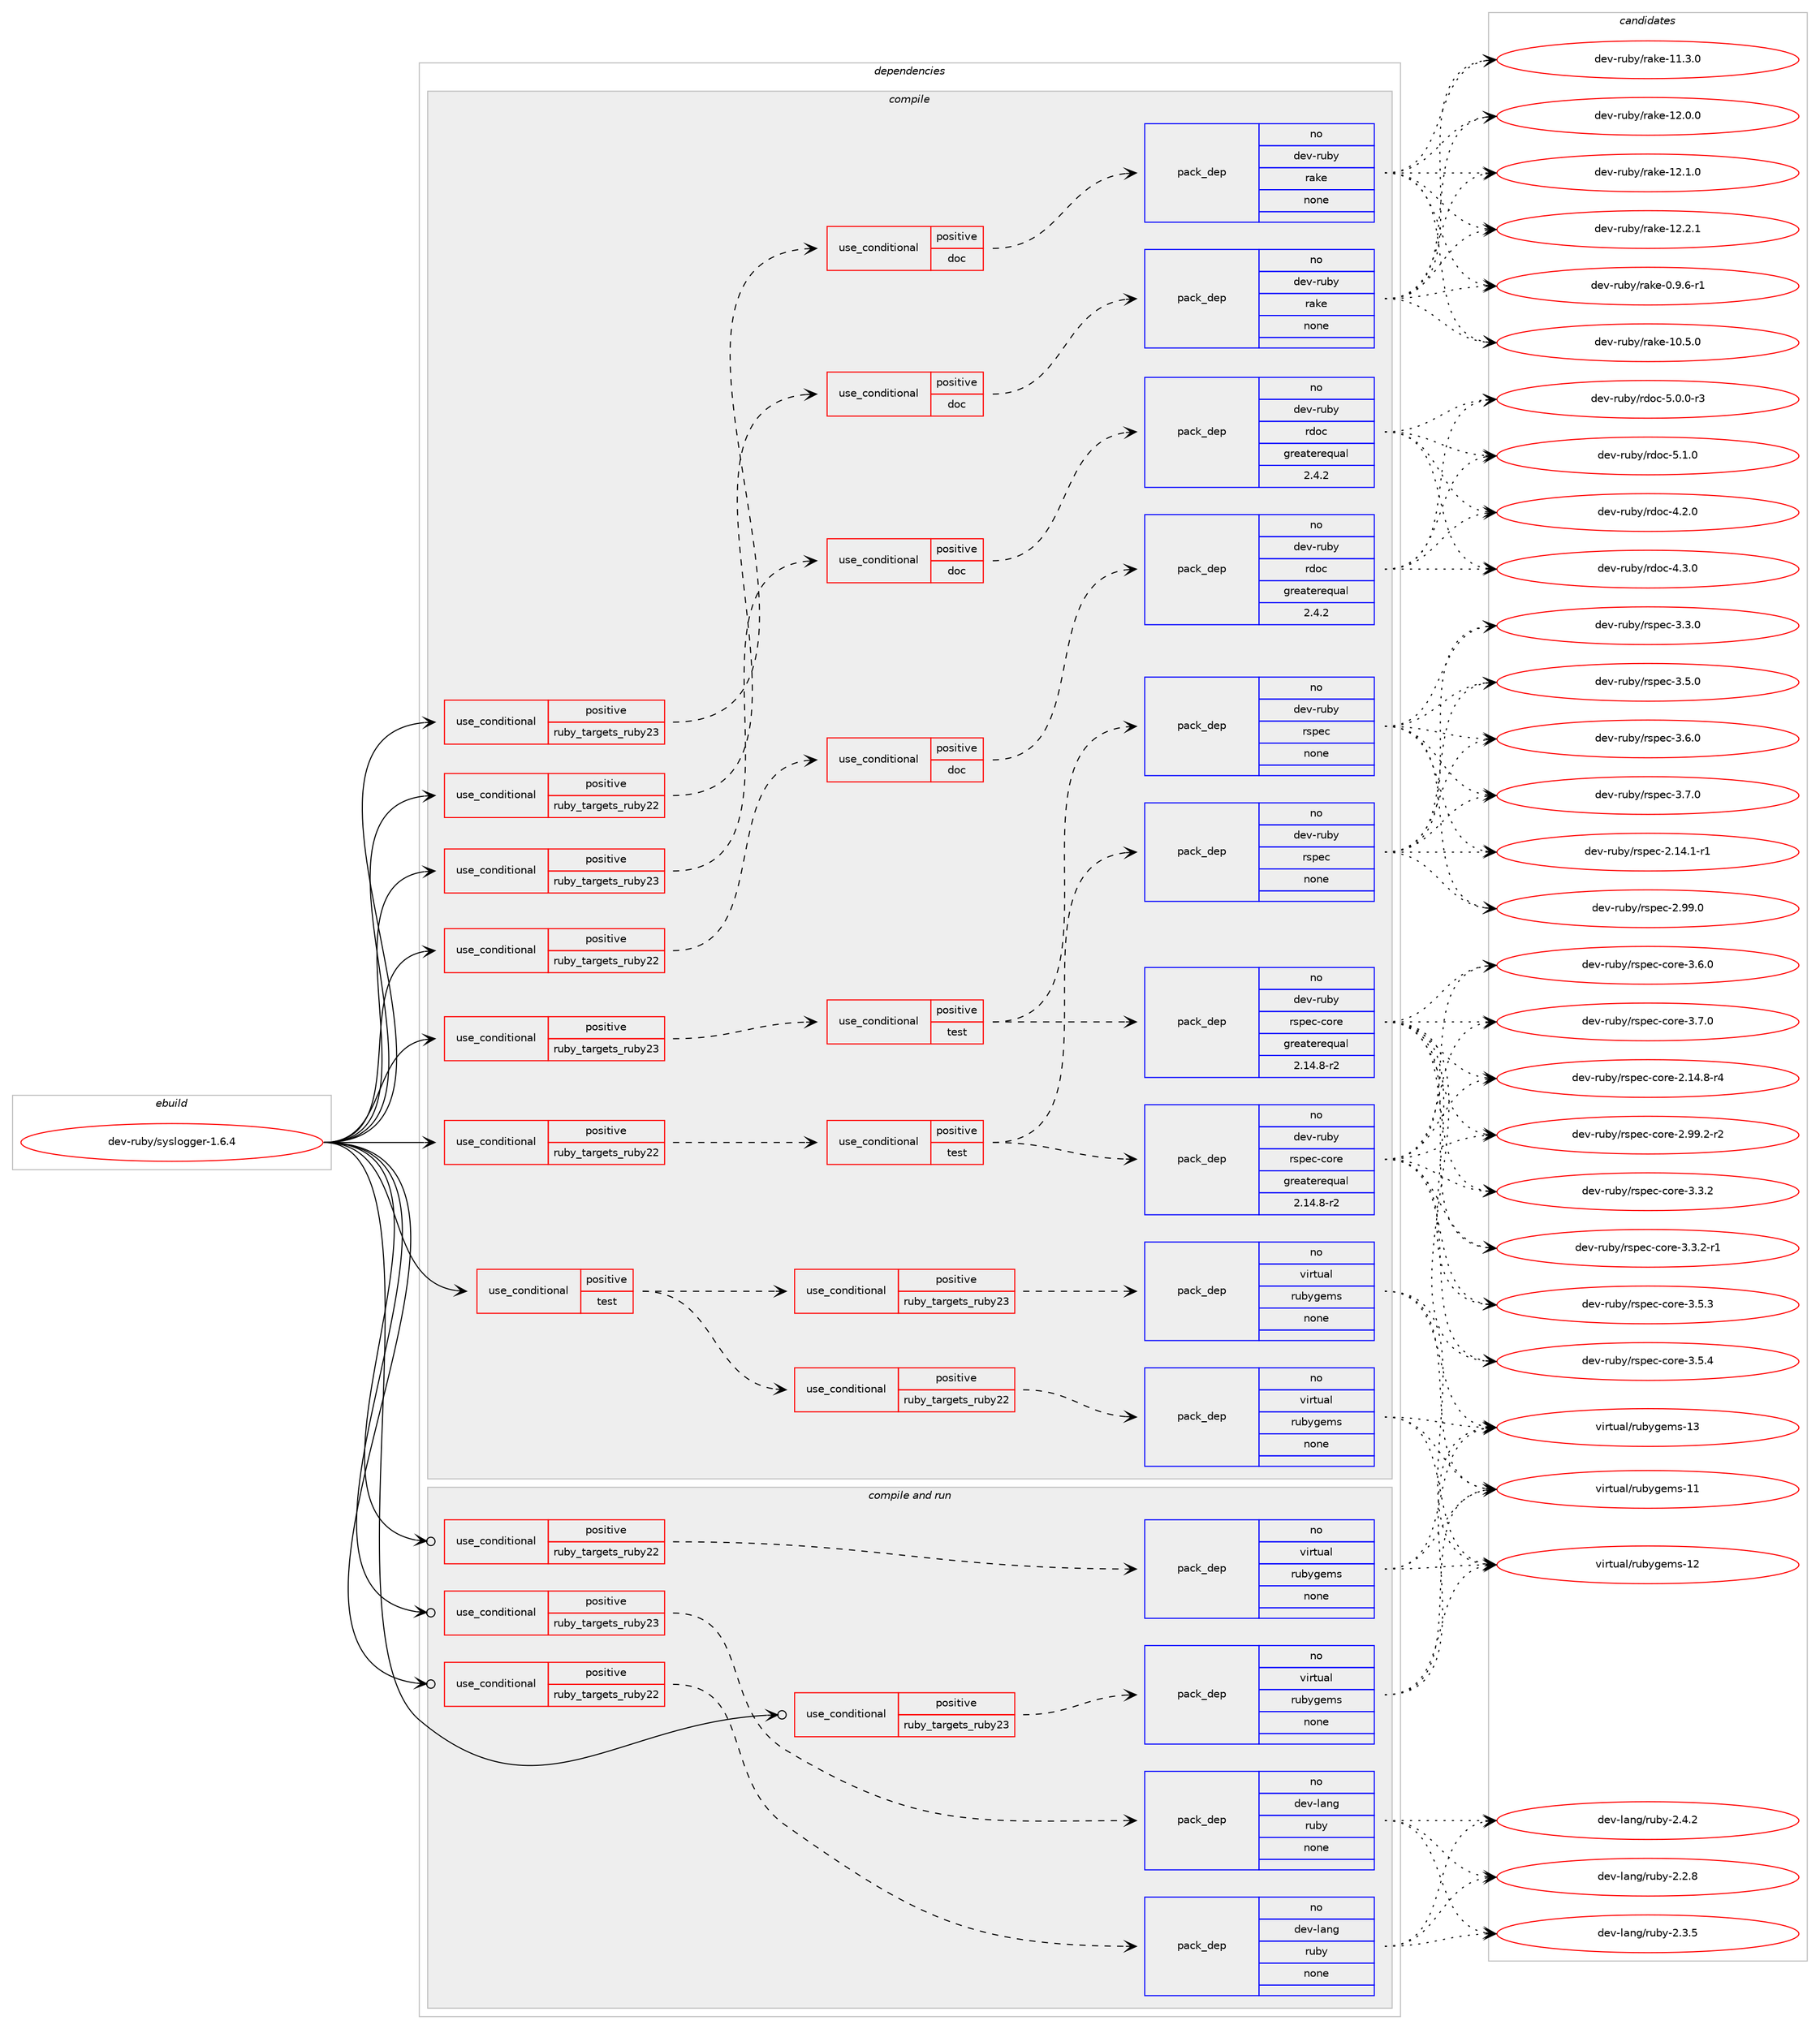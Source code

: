 digraph prolog {

# *************
# Graph options
# *************

newrank=true;
concentrate=true;
compound=true;
graph [rankdir=LR,fontname=Helvetica,fontsize=10,ranksep=1.5];#, ranksep=2.5, nodesep=0.2];
edge  [arrowhead=vee];
node  [fontname=Helvetica,fontsize=10];

# **********
# The ebuild
# **********

subgraph cluster_leftcol {
color=gray;
rank=same;
label=<<i>ebuild</i>>;
id [label="dev-ruby/syslogger-1.6.4", color=red, width=4, href="../dev-ruby/syslogger-1.6.4.svg"];
}

# ****************
# The dependencies
# ****************

subgraph cluster_midcol {
color=gray;
label=<<i>dependencies</i>>;
subgraph cluster_compile {
fillcolor="#eeeeee";
style=filled;
label=<<i>compile</i>>;
subgraph cond74459 {
dependency273728 [label=<<TABLE BORDER="0" CELLBORDER="1" CELLSPACING="0" CELLPADDING="4"><TR><TD ROWSPAN="3" CELLPADDING="10">use_conditional</TD></TR><TR><TD>positive</TD></TR><TR><TD>ruby_targets_ruby22</TD></TR></TABLE>>, shape=none, color=red];
subgraph cond74460 {
dependency273729 [label=<<TABLE BORDER="0" CELLBORDER="1" CELLSPACING="0" CELLPADDING="4"><TR><TD ROWSPAN="3" CELLPADDING="10">use_conditional</TD></TR><TR><TD>positive</TD></TR><TR><TD>doc</TD></TR></TABLE>>, shape=none, color=red];
subgraph pack195153 {
dependency273730 [label=<<TABLE BORDER="0" CELLBORDER="1" CELLSPACING="0" CELLPADDING="4" WIDTH="220"><TR><TD ROWSPAN="6" CELLPADDING="30">pack_dep</TD></TR><TR><TD WIDTH="110">no</TD></TR><TR><TD>dev-ruby</TD></TR><TR><TD>rake</TD></TR><TR><TD>none</TD></TR><TR><TD></TD></TR></TABLE>>, shape=none, color=blue];
}
dependency273729:e -> dependency273730:w [weight=20,style="dashed",arrowhead="vee"];
}
dependency273728:e -> dependency273729:w [weight=20,style="dashed",arrowhead="vee"];
}
id:e -> dependency273728:w [weight=20,style="solid",arrowhead="vee"];
subgraph cond74461 {
dependency273731 [label=<<TABLE BORDER="0" CELLBORDER="1" CELLSPACING="0" CELLPADDING="4"><TR><TD ROWSPAN="3" CELLPADDING="10">use_conditional</TD></TR><TR><TD>positive</TD></TR><TR><TD>ruby_targets_ruby22</TD></TR></TABLE>>, shape=none, color=red];
subgraph cond74462 {
dependency273732 [label=<<TABLE BORDER="0" CELLBORDER="1" CELLSPACING="0" CELLPADDING="4"><TR><TD ROWSPAN="3" CELLPADDING="10">use_conditional</TD></TR><TR><TD>positive</TD></TR><TR><TD>doc</TD></TR></TABLE>>, shape=none, color=red];
subgraph pack195154 {
dependency273733 [label=<<TABLE BORDER="0" CELLBORDER="1" CELLSPACING="0" CELLPADDING="4" WIDTH="220"><TR><TD ROWSPAN="6" CELLPADDING="30">pack_dep</TD></TR><TR><TD WIDTH="110">no</TD></TR><TR><TD>dev-ruby</TD></TR><TR><TD>rdoc</TD></TR><TR><TD>greaterequal</TD></TR><TR><TD>2.4.2</TD></TR></TABLE>>, shape=none, color=blue];
}
dependency273732:e -> dependency273733:w [weight=20,style="dashed",arrowhead="vee"];
}
dependency273731:e -> dependency273732:w [weight=20,style="dashed",arrowhead="vee"];
}
id:e -> dependency273731:w [weight=20,style="solid",arrowhead="vee"];
subgraph cond74463 {
dependency273734 [label=<<TABLE BORDER="0" CELLBORDER="1" CELLSPACING="0" CELLPADDING="4"><TR><TD ROWSPAN="3" CELLPADDING="10">use_conditional</TD></TR><TR><TD>positive</TD></TR><TR><TD>ruby_targets_ruby22</TD></TR></TABLE>>, shape=none, color=red];
subgraph cond74464 {
dependency273735 [label=<<TABLE BORDER="0" CELLBORDER="1" CELLSPACING="0" CELLPADDING="4"><TR><TD ROWSPAN="3" CELLPADDING="10">use_conditional</TD></TR><TR><TD>positive</TD></TR><TR><TD>test</TD></TR></TABLE>>, shape=none, color=red];
subgraph pack195155 {
dependency273736 [label=<<TABLE BORDER="0" CELLBORDER="1" CELLSPACING="0" CELLPADDING="4" WIDTH="220"><TR><TD ROWSPAN="6" CELLPADDING="30">pack_dep</TD></TR><TR><TD WIDTH="110">no</TD></TR><TR><TD>dev-ruby</TD></TR><TR><TD>rspec</TD></TR><TR><TD>none</TD></TR><TR><TD></TD></TR></TABLE>>, shape=none, color=blue];
}
dependency273735:e -> dependency273736:w [weight=20,style="dashed",arrowhead="vee"];
subgraph pack195156 {
dependency273737 [label=<<TABLE BORDER="0" CELLBORDER="1" CELLSPACING="0" CELLPADDING="4" WIDTH="220"><TR><TD ROWSPAN="6" CELLPADDING="30">pack_dep</TD></TR><TR><TD WIDTH="110">no</TD></TR><TR><TD>dev-ruby</TD></TR><TR><TD>rspec-core</TD></TR><TR><TD>greaterequal</TD></TR><TR><TD>2.14.8-r2</TD></TR></TABLE>>, shape=none, color=blue];
}
dependency273735:e -> dependency273737:w [weight=20,style="dashed",arrowhead="vee"];
}
dependency273734:e -> dependency273735:w [weight=20,style="dashed",arrowhead="vee"];
}
id:e -> dependency273734:w [weight=20,style="solid",arrowhead="vee"];
subgraph cond74465 {
dependency273738 [label=<<TABLE BORDER="0" CELLBORDER="1" CELLSPACING="0" CELLPADDING="4"><TR><TD ROWSPAN="3" CELLPADDING="10">use_conditional</TD></TR><TR><TD>positive</TD></TR><TR><TD>ruby_targets_ruby23</TD></TR></TABLE>>, shape=none, color=red];
subgraph cond74466 {
dependency273739 [label=<<TABLE BORDER="0" CELLBORDER="1" CELLSPACING="0" CELLPADDING="4"><TR><TD ROWSPAN="3" CELLPADDING="10">use_conditional</TD></TR><TR><TD>positive</TD></TR><TR><TD>doc</TD></TR></TABLE>>, shape=none, color=red];
subgraph pack195157 {
dependency273740 [label=<<TABLE BORDER="0" CELLBORDER="1" CELLSPACING="0" CELLPADDING="4" WIDTH="220"><TR><TD ROWSPAN="6" CELLPADDING="30">pack_dep</TD></TR><TR><TD WIDTH="110">no</TD></TR><TR><TD>dev-ruby</TD></TR><TR><TD>rake</TD></TR><TR><TD>none</TD></TR><TR><TD></TD></TR></TABLE>>, shape=none, color=blue];
}
dependency273739:e -> dependency273740:w [weight=20,style="dashed",arrowhead="vee"];
}
dependency273738:e -> dependency273739:w [weight=20,style="dashed",arrowhead="vee"];
}
id:e -> dependency273738:w [weight=20,style="solid",arrowhead="vee"];
subgraph cond74467 {
dependency273741 [label=<<TABLE BORDER="0" CELLBORDER="1" CELLSPACING="0" CELLPADDING="4"><TR><TD ROWSPAN="3" CELLPADDING="10">use_conditional</TD></TR><TR><TD>positive</TD></TR><TR><TD>ruby_targets_ruby23</TD></TR></TABLE>>, shape=none, color=red];
subgraph cond74468 {
dependency273742 [label=<<TABLE BORDER="0" CELLBORDER="1" CELLSPACING="0" CELLPADDING="4"><TR><TD ROWSPAN="3" CELLPADDING="10">use_conditional</TD></TR><TR><TD>positive</TD></TR><TR><TD>doc</TD></TR></TABLE>>, shape=none, color=red];
subgraph pack195158 {
dependency273743 [label=<<TABLE BORDER="0" CELLBORDER="1" CELLSPACING="0" CELLPADDING="4" WIDTH="220"><TR><TD ROWSPAN="6" CELLPADDING="30">pack_dep</TD></TR><TR><TD WIDTH="110">no</TD></TR><TR><TD>dev-ruby</TD></TR><TR><TD>rdoc</TD></TR><TR><TD>greaterequal</TD></TR><TR><TD>2.4.2</TD></TR></TABLE>>, shape=none, color=blue];
}
dependency273742:e -> dependency273743:w [weight=20,style="dashed",arrowhead="vee"];
}
dependency273741:e -> dependency273742:w [weight=20,style="dashed",arrowhead="vee"];
}
id:e -> dependency273741:w [weight=20,style="solid",arrowhead="vee"];
subgraph cond74469 {
dependency273744 [label=<<TABLE BORDER="0" CELLBORDER="1" CELLSPACING="0" CELLPADDING="4"><TR><TD ROWSPAN="3" CELLPADDING="10">use_conditional</TD></TR><TR><TD>positive</TD></TR><TR><TD>ruby_targets_ruby23</TD></TR></TABLE>>, shape=none, color=red];
subgraph cond74470 {
dependency273745 [label=<<TABLE BORDER="0" CELLBORDER="1" CELLSPACING="0" CELLPADDING="4"><TR><TD ROWSPAN="3" CELLPADDING="10">use_conditional</TD></TR><TR><TD>positive</TD></TR><TR><TD>test</TD></TR></TABLE>>, shape=none, color=red];
subgraph pack195159 {
dependency273746 [label=<<TABLE BORDER="0" CELLBORDER="1" CELLSPACING="0" CELLPADDING="4" WIDTH="220"><TR><TD ROWSPAN="6" CELLPADDING="30">pack_dep</TD></TR><TR><TD WIDTH="110">no</TD></TR><TR><TD>dev-ruby</TD></TR><TR><TD>rspec</TD></TR><TR><TD>none</TD></TR><TR><TD></TD></TR></TABLE>>, shape=none, color=blue];
}
dependency273745:e -> dependency273746:w [weight=20,style="dashed",arrowhead="vee"];
subgraph pack195160 {
dependency273747 [label=<<TABLE BORDER="0" CELLBORDER="1" CELLSPACING="0" CELLPADDING="4" WIDTH="220"><TR><TD ROWSPAN="6" CELLPADDING="30">pack_dep</TD></TR><TR><TD WIDTH="110">no</TD></TR><TR><TD>dev-ruby</TD></TR><TR><TD>rspec-core</TD></TR><TR><TD>greaterequal</TD></TR><TR><TD>2.14.8-r2</TD></TR></TABLE>>, shape=none, color=blue];
}
dependency273745:e -> dependency273747:w [weight=20,style="dashed",arrowhead="vee"];
}
dependency273744:e -> dependency273745:w [weight=20,style="dashed",arrowhead="vee"];
}
id:e -> dependency273744:w [weight=20,style="solid",arrowhead="vee"];
subgraph cond74471 {
dependency273748 [label=<<TABLE BORDER="0" CELLBORDER="1" CELLSPACING="0" CELLPADDING="4"><TR><TD ROWSPAN="3" CELLPADDING="10">use_conditional</TD></TR><TR><TD>positive</TD></TR><TR><TD>test</TD></TR></TABLE>>, shape=none, color=red];
subgraph cond74472 {
dependency273749 [label=<<TABLE BORDER="0" CELLBORDER="1" CELLSPACING="0" CELLPADDING="4"><TR><TD ROWSPAN="3" CELLPADDING="10">use_conditional</TD></TR><TR><TD>positive</TD></TR><TR><TD>ruby_targets_ruby22</TD></TR></TABLE>>, shape=none, color=red];
subgraph pack195161 {
dependency273750 [label=<<TABLE BORDER="0" CELLBORDER="1" CELLSPACING="0" CELLPADDING="4" WIDTH="220"><TR><TD ROWSPAN="6" CELLPADDING="30">pack_dep</TD></TR><TR><TD WIDTH="110">no</TD></TR><TR><TD>virtual</TD></TR><TR><TD>rubygems</TD></TR><TR><TD>none</TD></TR><TR><TD></TD></TR></TABLE>>, shape=none, color=blue];
}
dependency273749:e -> dependency273750:w [weight=20,style="dashed",arrowhead="vee"];
}
dependency273748:e -> dependency273749:w [weight=20,style="dashed",arrowhead="vee"];
subgraph cond74473 {
dependency273751 [label=<<TABLE BORDER="0" CELLBORDER="1" CELLSPACING="0" CELLPADDING="4"><TR><TD ROWSPAN="3" CELLPADDING="10">use_conditional</TD></TR><TR><TD>positive</TD></TR><TR><TD>ruby_targets_ruby23</TD></TR></TABLE>>, shape=none, color=red];
subgraph pack195162 {
dependency273752 [label=<<TABLE BORDER="0" CELLBORDER="1" CELLSPACING="0" CELLPADDING="4" WIDTH="220"><TR><TD ROWSPAN="6" CELLPADDING="30">pack_dep</TD></TR><TR><TD WIDTH="110">no</TD></TR><TR><TD>virtual</TD></TR><TR><TD>rubygems</TD></TR><TR><TD>none</TD></TR><TR><TD></TD></TR></TABLE>>, shape=none, color=blue];
}
dependency273751:e -> dependency273752:w [weight=20,style="dashed",arrowhead="vee"];
}
dependency273748:e -> dependency273751:w [weight=20,style="dashed",arrowhead="vee"];
}
id:e -> dependency273748:w [weight=20,style="solid",arrowhead="vee"];
}
subgraph cluster_compileandrun {
fillcolor="#eeeeee";
style=filled;
label=<<i>compile and run</i>>;
subgraph cond74474 {
dependency273753 [label=<<TABLE BORDER="0" CELLBORDER="1" CELLSPACING="0" CELLPADDING="4"><TR><TD ROWSPAN="3" CELLPADDING="10">use_conditional</TD></TR><TR><TD>positive</TD></TR><TR><TD>ruby_targets_ruby22</TD></TR></TABLE>>, shape=none, color=red];
subgraph pack195163 {
dependency273754 [label=<<TABLE BORDER="0" CELLBORDER="1" CELLSPACING="0" CELLPADDING="4" WIDTH="220"><TR><TD ROWSPAN="6" CELLPADDING="30">pack_dep</TD></TR><TR><TD WIDTH="110">no</TD></TR><TR><TD>dev-lang</TD></TR><TR><TD>ruby</TD></TR><TR><TD>none</TD></TR><TR><TD></TD></TR></TABLE>>, shape=none, color=blue];
}
dependency273753:e -> dependency273754:w [weight=20,style="dashed",arrowhead="vee"];
}
id:e -> dependency273753:w [weight=20,style="solid",arrowhead="odotvee"];
subgraph cond74475 {
dependency273755 [label=<<TABLE BORDER="0" CELLBORDER="1" CELLSPACING="0" CELLPADDING="4"><TR><TD ROWSPAN="3" CELLPADDING="10">use_conditional</TD></TR><TR><TD>positive</TD></TR><TR><TD>ruby_targets_ruby22</TD></TR></TABLE>>, shape=none, color=red];
subgraph pack195164 {
dependency273756 [label=<<TABLE BORDER="0" CELLBORDER="1" CELLSPACING="0" CELLPADDING="4" WIDTH="220"><TR><TD ROWSPAN="6" CELLPADDING="30">pack_dep</TD></TR><TR><TD WIDTH="110">no</TD></TR><TR><TD>virtual</TD></TR><TR><TD>rubygems</TD></TR><TR><TD>none</TD></TR><TR><TD></TD></TR></TABLE>>, shape=none, color=blue];
}
dependency273755:e -> dependency273756:w [weight=20,style="dashed",arrowhead="vee"];
}
id:e -> dependency273755:w [weight=20,style="solid",arrowhead="odotvee"];
subgraph cond74476 {
dependency273757 [label=<<TABLE BORDER="0" CELLBORDER="1" CELLSPACING="0" CELLPADDING="4"><TR><TD ROWSPAN="3" CELLPADDING="10">use_conditional</TD></TR><TR><TD>positive</TD></TR><TR><TD>ruby_targets_ruby23</TD></TR></TABLE>>, shape=none, color=red];
subgraph pack195165 {
dependency273758 [label=<<TABLE BORDER="0" CELLBORDER="1" CELLSPACING="0" CELLPADDING="4" WIDTH="220"><TR><TD ROWSPAN="6" CELLPADDING="30">pack_dep</TD></TR><TR><TD WIDTH="110">no</TD></TR><TR><TD>dev-lang</TD></TR><TR><TD>ruby</TD></TR><TR><TD>none</TD></TR><TR><TD></TD></TR></TABLE>>, shape=none, color=blue];
}
dependency273757:e -> dependency273758:w [weight=20,style="dashed",arrowhead="vee"];
}
id:e -> dependency273757:w [weight=20,style="solid",arrowhead="odotvee"];
subgraph cond74477 {
dependency273759 [label=<<TABLE BORDER="0" CELLBORDER="1" CELLSPACING="0" CELLPADDING="4"><TR><TD ROWSPAN="3" CELLPADDING="10">use_conditional</TD></TR><TR><TD>positive</TD></TR><TR><TD>ruby_targets_ruby23</TD></TR></TABLE>>, shape=none, color=red];
subgraph pack195166 {
dependency273760 [label=<<TABLE BORDER="0" CELLBORDER="1" CELLSPACING="0" CELLPADDING="4" WIDTH="220"><TR><TD ROWSPAN="6" CELLPADDING="30">pack_dep</TD></TR><TR><TD WIDTH="110">no</TD></TR><TR><TD>virtual</TD></TR><TR><TD>rubygems</TD></TR><TR><TD>none</TD></TR><TR><TD></TD></TR></TABLE>>, shape=none, color=blue];
}
dependency273759:e -> dependency273760:w [weight=20,style="dashed",arrowhead="vee"];
}
id:e -> dependency273759:w [weight=20,style="solid",arrowhead="odotvee"];
}
subgraph cluster_run {
fillcolor="#eeeeee";
style=filled;
label=<<i>run</i>>;
}
}

# **************
# The candidates
# **************

subgraph cluster_choices {
rank=same;
color=gray;
label=<<i>candidates</i>>;

subgraph choice195153 {
color=black;
nodesep=1;
choice100101118451141179812147114971071014548465746544511449 [label="dev-ruby/rake-0.9.6-r1", color=red, width=4,href="../dev-ruby/rake-0.9.6-r1.svg"];
choice1001011184511411798121471149710710145494846534648 [label="dev-ruby/rake-10.5.0", color=red, width=4,href="../dev-ruby/rake-10.5.0.svg"];
choice1001011184511411798121471149710710145494946514648 [label="dev-ruby/rake-11.3.0", color=red, width=4,href="../dev-ruby/rake-11.3.0.svg"];
choice1001011184511411798121471149710710145495046484648 [label="dev-ruby/rake-12.0.0", color=red, width=4,href="../dev-ruby/rake-12.0.0.svg"];
choice1001011184511411798121471149710710145495046494648 [label="dev-ruby/rake-12.1.0", color=red, width=4,href="../dev-ruby/rake-12.1.0.svg"];
choice1001011184511411798121471149710710145495046504649 [label="dev-ruby/rake-12.2.1", color=red, width=4,href="../dev-ruby/rake-12.2.1.svg"];
dependency273730:e -> choice100101118451141179812147114971071014548465746544511449:w [style=dotted,weight="100"];
dependency273730:e -> choice1001011184511411798121471149710710145494846534648:w [style=dotted,weight="100"];
dependency273730:e -> choice1001011184511411798121471149710710145494946514648:w [style=dotted,weight="100"];
dependency273730:e -> choice1001011184511411798121471149710710145495046484648:w [style=dotted,weight="100"];
dependency273730:e -> choice1001011184511411798121471149710710145495046494648:w [style=dotted,weight="100"];
dependency273730:e -> choice1001011184511411798121471149710710145495046504649:w [style=dotted,weight="100"];
}
subgraph choice195154 {
color=black;
nodesep=1;
choice10010111845114117981214711410011199455246504648 [label="dev-ruby/rdoc-4.2.0", color=red, width=4,href="../dev-ruby/rdoc-4.2.0.svg"];
choice10010111845114117981214711410011199455246514648 [label="dev-ruby/rdoc-4.3.0", color=red, width=4,href="../dev-ruby/rdoc-4.3.0.svg"];
choice100101118451141179812147114100111994553464846484511451 [label="dev-ruby/rdoc-5.0.0-r3", color=red, width=4,href="../dev-ruby/rdoc-5.0.0-r3.svg"];
choice10010111845114117981214711410011199455346494648 [label="dev-ruby/rdoc-5.1.0", color=red, width=4,href="../dev-ruby/rdoc-5.1.0.svg"];
dependency273733:e -> choice10010111845114117981214711410011199455246504648:w [style=dotted,weight="100"];
dependency273733:e -> choice10010111845114117981214711410011199455246514648:w [style=dotted,weight="100"];
dependency273733:e -> choice100101118451141179812147114100111994553464846484511451:w [style=dotted,weight="100"];
dependency273733:e -> choice10010111845114117981214711410011199455346494648:w [style=dotted,weight="100"];
}
subgraph choice195155 {
color=black;
nodesep=1;
choice10010111845114117981214711411511210199455046495246494511449 [label="dev-ruby/rspec-2.14.1-r1", color=red, width=4,href="../dev-ruby/rspec-2.14.1-r1.svg"];
choice1001011184511411798121471141151121019945504657574648 [label="dev-ruby/rspec-2.99.0", color=red, width=4,href="../dev-ruby/rspec-2.99.0.svg"];
choice10010111845114117981214711411511210199455146514648 [label="dev-ruby/rspec-3.3.0", color=red, width=4,href="../dev-ruby/rspec-3.3.0.svg"];
choice10010111845114117981214711411511210199455146534648 [label="dev-ruby/rspec-3.5.0", color=red, width=4,href="../dev-ruby/rspec-3.5.0.svg"];
choice10010111845114117981214711411511210199455146544648 [label="dev-ruby/rspec-3.6.0", color=red, width=4,href="../dev-ruby/rspec-3.6.0.svg"];
choice10010111845114117981214711411511210199455146554648 [label="dev-ruby/rspec-3.7.0", color=red, width=4,href="../dev-ruby/rspec-3.7.0.svg"];
dependency273736:e -> choice10010111845114117981214711411511210199455046495246494511449:w [style=dotted,weight="100"];
dependency273736:e -> choice1001011184511411798121471141151121019945504657574648:w [style=dotted,weight="100"];
dependency273736:e -> choice10010111845114117981214711411511210199455146514648:w [style=dotted,weight="100"];
dependency273736:e -> choice10010111845114117981214711411511210199455146534648:w [style=dotted,weight="100"];
dependency273736:e -> choice10010111845114117981214711411511210199455146544648:w [style=dotted,weight="100"];
dependency273736:e -> choice10010111845114117981214711411511210199455146554648:w [style=dotted,weight="100"];
}
subgraph choice195156 {
color=black;
nodesep=1;
choice100101118451141179812147114115112101994599111114101455046495246564511452 [label="dev-ruby/rspec-core-2.14.8-r4", color=red, width=4,href="../dev-ruby/rspec-core-2.14.8-r4.svg"];
choice100101118451141179812147114115112101994599111114101455046575746504511450 [label="dev-ruby/rspec-core-2.99.2-r2", color=red, width=4,href="../dev-ruby/rspec-core-2.99.2-r2.svg"];
choice100101118451141179812147114115112101994599111114101455146514650 [label="dev-ruby/rspec-core-3.3.2", color=red, width=4,href="../dev-ruby/rspec-core-3.3.2.svg"];
choice1001011184511411798121471141151121019945991111141014551465146504511449 [label="dev-ruby/rspec-core-3.3.2-r1", color=red, width=4,href="../dev-ruby/rspec-core-3.3.2-r1.svg"];
choice100101118451141179812147114115112101994599111114101455146534651 [label="dev-ruby/rspec-core-3.5.3", color=red, width=4,href="../dev-ruby/rspec-core-3.5.3.svg"];
choice100101118451141179812147114115112101994599111114101455146534652 [label="dev-ruby/rspec-core-3.5.4", color=red, width=4,href="../dev-ruby/rspec-core-3.5.4.svg"];
choice100101118451141179812147114115112101994599111114101455146544648 [label="dev-ruby/rspec-core-3.6.0", color=red, width=4,href="../dev-ruby/rspec-core-3.6.0.svg"];
choice100101118451141179812147114115112101994599111114101455146554648 [label="dev-ruby/rspec-core-3.7.0", color=red, width=4,href="../dev-ruby/rspec-core-3.7.0.svg"];
dependency273737:e -> choice100101118451141179812147114115112101994599111114101455046495246564511452:w [style=dotted,weight="100"];
dependency273737:e -> choice100101118451141179812147114115112101994599111114101455046575746504511450:w [style=dotted,weight="100"];
dependency273737:e -> choice100101118451141179812147114115112101994599111114101455146514650:w [style=dotted,weight="100"];
dependency273737:e -> choice1001011184511411798121471141151121019945991111141014551465146504511449:w [style=dotted,weight="100"];
dependency273737:e -> choice100101118451141179812147114115112101994599111114101455146534651:w [style=dotted,weight="100"];
dependency273737:e -> choice100101118451141179812147114115112101994599111114101455146534652:w [style=dotted,weight="100"];
dependency273737:e -> choice100101118451141179812147114115112101994599111114101455146544648:w [style=dotted,weight="100"];
dependency273737:e -> choice100101118451141179812147114115112101994599111114101455146554648:w [style=dotted,weight="100"];
}
subgraph choice195157 {
color=black;
nodesep=1;
choice100101118451141179812147114971071014548465746544511449 [label="dev-ruby/rake-0.9.6-r1", color=red, width=4,href="../dev-ruby/rake-0.9.6-r1.svg"];
choice1001011184511411798121471149710710145494846534648 [label="dev-ruby/rake-10.5.0", color=red, width=4,href="../dev-ruby/rake-10.5.0.svg"];
choice1001011184511411798121471149710710145494946514648 [label="dev-ruby/rake-11.3.0", color=red, width=4,href="../dev-ruby/rake-11.3.0.svg"];
choice1001011184511411798121471149710710145495046484648 [label="dev-ruby/rake-12.0.0", color=red, width=4,href="../dev-ruby/rake-12.0.0.svg"];
choice1001011184511411798121471149710710145495046494648 [label="dev-ruby/rake-12.1.0", color=red, width=4,href="../dev-ruby/rake-12.1.0.svg"];
choice1001011184511411798121471149710710145495046504649 [label="dev-ruby/rake-12.2.1", color=red, width=4,href="../dev-ruby/rake-12.2.1.svg"];
dependency273740:e -> choice100101118451141179812147114971071014548465746544511449:w [style=dotted,weight="100"];
dependency273740:e -> choice1001011184511411798121471149710710145494846534648:w [style=dotted,weight="100"];
dependency273740:e -> choice1001011184511411798121471149710710145494946514648:w [style=dotted,weight="100"];
dependency273740:e -> choice1001011184511411798121471149710710145495046484648:w [style=dotted,weight="100"];
dependency273740:e -> choice1001011184511411798121471149710710145495046494648:w [style=dotted,weight="100"];
dependency273740:e -> choice1001011184511411798121471149710710145495046504649:w [style=dotted,weight="100"];
}
subgraph choice195158 {
color=black;
nodesep=1;
choice10010111845114117981214711410011199455246504648 [label="dev-ruby/rdoc-4.2.0", color=red, width=4,href="../dev-ruby/rdoc-4.2.0.svg"];
choice10010111845114117981214711410011199455246514648 [label="dev-ruby/rdoc-4.3.0", color=red, width=4,href="../dev-ruby/rdoc-4.3.0.svg"];
choice100101118451141179812147114100111994553464846484511451 [label="dev-ruby/rdoc-5.0.0-r3", color=red, width=4,href="../dev-ruby/rdoc-5.0.0-r3.svg"];
choice10010111845114117981214711410011199455346494648 [label="dev-ruby/rdoc-5.1.0", color=red, width=4,href="../dev-ruby/rdoc-5.1.0.svg"];
dependency273743:e -> choice10010111845114117981214711410011199455246504648:w [style=dotted,weight="100"];
dependency273743:e -> choice10010111845114117981214711410011199455246514648:w [style=dotted,weight="100"];
dependency273743:e -> choice100101118451141179812147114100111994553464846484511451:w [style=dotted,weight="100"];
dependency273743:e -> choice10010111845114117981214711410011199455346494648:w [style=dotted,weight="100"];
}
subgraph choice195159 {
color=black;
nodesep=1;
choice10010111845114117981214711411511210199455046495246494511449 [label="dev-ruby/rspec-2.14.1-r1", color=red, width=4,href="../dev-ruby/rspec-2.14.1-r1.svg"];
choice1001011184511411798121471141151121019945504657574648 [label="dev-ruby/rspec-2.99.0", color=red, width=4,href="../dev-ruby/rspec-2.99.0.svg"];
choice10010111845114117981214711411511210199455146514648 [label="dev-ruby/rspec-3.3.0", color=red, width=4,href="../dev-ruby/rspec-3.3.0.svg"];
choice10010111845114117981214711411511210199455146534648 [label="dev-ruby/rspec-3.5.0", color=red, width=4,href="../dev-ruby/rspec-3.5.0.svg"];
choice10010111845114117981214711411511210199455146544648 [label="dev-ruby/rspec-3.6.0", color=red, width=4,href="../dev-ruby/rspec-3.6.0.svg"];
choice10010111845114117981214711411511210199455146554648 [label="dev-ruby/rspec-3.7.0", color=red, width=4,href="../dev-ruby/rspec-3.7.0.svg"];
dependency273746:e -> choice10010111845114117981214711411511210199455046495246494511449:w [style=dotted,weight="100"];
dependency273746:e -> choice1001011184511411798121471141151121019945504657574648:w [style=dotted,weight="100"];
dependency273746:e -> choice10010111845114117981214711411511210199455146514648:w [style=dotted,weight="100"];
dependency273746:e -> choice10010111845114117981214711411511210199455146534648:w [style=dotted,weight="100"];
dependency273746:e -> choice10010111845114117981214711411511210199455146544648:w [style=dotted,weight="100"];
dependency273746:e -> choice10010111845114117981214711411511210199455146554648:w [style=dotted,weight="100"];
}
subgraph choice195160 {
color=black;
nodesep=1;
choice100101118451141179812147114115112101994599111114101455046495246564511452 [label="dev-ruby/rspec-core-2.14.8-r4", color=red, width=4,href="../dev-ruby/rspec-core-2.14.8-r4.svg"];
choice100101118451141179812147114115112101994599111114101455046575746504511450 [label="dev-ruby/rspec-core-2.99.2-r2", color=red, width=4,href="../dev-ruby/rspec-core-2.99.2-r2.svg"];
choice100101118451141179812147114115112101994599111114101455146514650 [label="dev-ruby/rspec-core-3.3.2", color=red, width=4,href="../dev-ruby/rspec-core-3.3.2.svg"];
choice1001011184511411798121471141151121019945991111141014551465146504511449 [label="dev-ruby/rspec-core-3.3.2-r1", color=red, width=4,href="../dev-ruby/rspec-core-3.3.2-r1.svg"];
choice100101118451141179812147114115112101994599111114101455146534651 [label="dev-ruby/rspec-core-3.5.3", color=red, width=4,href="../dev-ruby/rspec-core-3.5.3.svg"];
choice100101118451141179812147114115112101994599111114101455146534652 [label="dev-ruby/rspec-core-3.5.4", color=red, width=4,href="../dev-ruby/rspec-core-3.5.4.svg"];
choice100101118451141179812147114115112101994599111114101455146544648 [label="dev-ruby/rspec-core-3.6.0", color=red, width=4,href="../dev-ruby/rspec-core-3.6.0.svg"];
choice100101118451141179812147114115112101994599111114101455146554648 [label="dev-ruby/rspec-core-3.7.0", color=red, width=4,href="../dev-ruby/rspec-core-3.7.0.svg"];
dependency273747:e -> choice100101118451141179812147114115112101994599111114101455046495246564511452:w [style=dotted,weight="100"];
dependency273747:e -> choice100101118451141179812147114115112101994599111114101455046575746504511450:w [style=dotted,weight="100"];
dependency273747:e -> choice100101118451141179812147114115112101994599111114101455146514650:w [style=dotted,weight="100"];
dependency273747:e -> choice1001011184511411798121471141151121019945991111141014551465146504511449:w [style=dotted,weight="100"];
dependency273747:e -> choice100101118451141179812147114115112101994599111114101455146534651:w [style=dotted,weight="100"];
dependency273747:e -> choice100101118451141179812147114115112101994599111114101455146534652:w [style=dotted,weight="100"];
dependency273747:e -> choice100101118451141179812147114115112101994599111114101455146544648:w [style=dotted,weight="100"];
dependency273747:e -> choice100101118451141179812147114115112101994599111114101455146554648:w [style=dotted,weight="100"];
}
subgraph choice195161 {
color=black;
nodesep=1;
choice118105114116117971084711411798121103101109115454949 [label="virtual/rubygems-11", color=red, width=4,href="../virtual/rubygems-11.svg"];
choice118105114116117971084711411798121103101109115454950 [label="virtual/rubygems-12", color=red, width=4,href="../virtual/rubygems-12.svg"];
choice118105114116117971084711411798121103101109115454951 [label="virtual/rubygems-13", color=red, width=4,href="../virtual/rubygems-13.svg"];
dependency273750:e -> choice118105114116117971084711411798121103101109115454949:w [style=dotted,weight="100"];
dependency273750:e -> choice118105114116117971084711411798121103101109115454950:w [style=dotted,weight="100"];
dependency273750:e -> choice118105114116117971084711411798121103101109115454951:w [style=dotted,weight="100"];
}
subgraph choice195162 {
color=black;
nodesep=1;
choice118105114116117971084711411798121103101109115454949 [label="virtual/rubygems-11", color=red, width=4,href="../virtual/rubygems-11.svg"];
choice118105114116117971084711411798121103101109115454950 [label="virtual/rubygems-12", color=red, width=4,href="../virtual/rubygems-12.svg"];
choice118105114116117971084711411798121103101109115454951 [label="virtual/rubygems-13", color=red, width=4,href="../virtual/rubygems-13.svg"];
dependency273752:e -> choice118105114116117971084711411798121103101109115454949:w [style=dotted,weight="100"];
dependency273752:e -> choice118105114116117971084711411798121103101109115454950:w [style=dotted,weight="100"];
dependency273752:e -> choice118105114116117971084711411798121103101109115454951:w [style=dotted,weight="100"];
}
subgraph choice195163 {
color=black;
nodesep=1;
choice10010111845108971101034711411798121455046504656 [label="dev-lang/ruby-2.2.8", color=red, width=4,href="../dev-lang/ruby-2.2.8.svg"];
choice10010111845108971101034711411798121455046514653 [label="dev-lang/ruby-2.3.5", color=red, width=4,href="../dev-lang/ruby-2.3.5.svg"];
choice10010111845108971101034711411798121455046524650 [label="dev-lang/ruby-2.4.2", color=red, width=4,href="../dev-lang/ruby-2.4.2.svg"];
dependency273754:e -> choice10010111845108971101034711411798121455046504656:w [style=dotted,weight="100"];
dependency273754:e -> choice10010111845108971101034711411798121455046514653:w [style=dotted,weight="100"];
dependency273754:e -> choice10010111845108971101034711411798121455046524650:w [style=dotted,weight="100"];
}
subgraph choice195164 {
color=black;
nodesep=1;
choice118105114116117971084711411798121103101109115454949 [label="virtual/rubygems-11", color=red, width=4,href="../virtual/rubygems-11.svg"];
choice118105114116117971084711411798121103101109115454950 [label="virtual/rubygems-12", color=red, width=4,href="../virtual/rubygems-12.svg"];
choice118105114116117971084711411798121103101109115454951 [label="virtual/rubygems-13", color=red, width=4,href="../virtual/rubygems-13.svg"];
dependency273756:e -> choice118105114116117971084711411798121103101109115454949:w [style=dotted,weight="100"];
dependency273756:e -> choice118105114116117971084711411798121103101109115454950:w [style=dotted,weight="100"];
dependency273756:e -> choice118105114116117971084711411798121103101109115454951:w [style=dotted,weight="100"];
}
subgraph choice195165 {
color=black;
nodesep=1;
choice10010111845108971101034711411798121455046504656 [label="dev-lang/ruby-2.2.8", color=red, width=4,href="../dev-lang/ruby-2.2.8.svg"];
choice10010111845108971101034711411798121455046514653 [label="dev-lang/ruby-2.3.5", color=red, width=4,href="../dev-lang/ruby-2.3.5.svg"];
choice10010111845108971101034711411798121455046524650 [label="dev-lang/ruby-2.4.2", color=red, width=4,href="../dev-lang/ruby-2.4.2.svg"];
dependency273758:e -> choice10010111845108971101034711411798121455046504656:w [style=dotted,weight="100"];
dependency273758:e -> choice10010111845108971101034711411798121455046514653:w [style=dotted,weight="100"];
dependency273758:e -> choice10010111845108971101034711411798121455046524650:w [style=dotted,weight="100"];
}
subgraph choice195166 {
color=black;
nodesep=1;
choice118105114116117971084711411798121103101109115454949 [label="virtual/rubygems-11", color=red, width=4,href="../virtual/rubygems-11.svg"];
choice118105114116117971084711411798121103101109115454950 [label="virtual/rubygems-12", color=red, width=4,href="../virtual/rubygems-12.svg"];
choice118105114116117971084711411798121103101109115454951 [label="virtual/rubygems-13", color=red, width=4,href="../virtual/rubygems-13.svg"];
dependency273760:e -> choice118105114116117971084711411798121103101109115454949:w [style=dotted,weight="100"];
dependency273760:e -> choice118105114116117971084711411798121103101109115454950:w [style=dotted,weight="100"];
dependency273760:e -> choice118105114116117971084711411798121103101109115454951:w [style=dotted,weight="100"];
}
}

}
